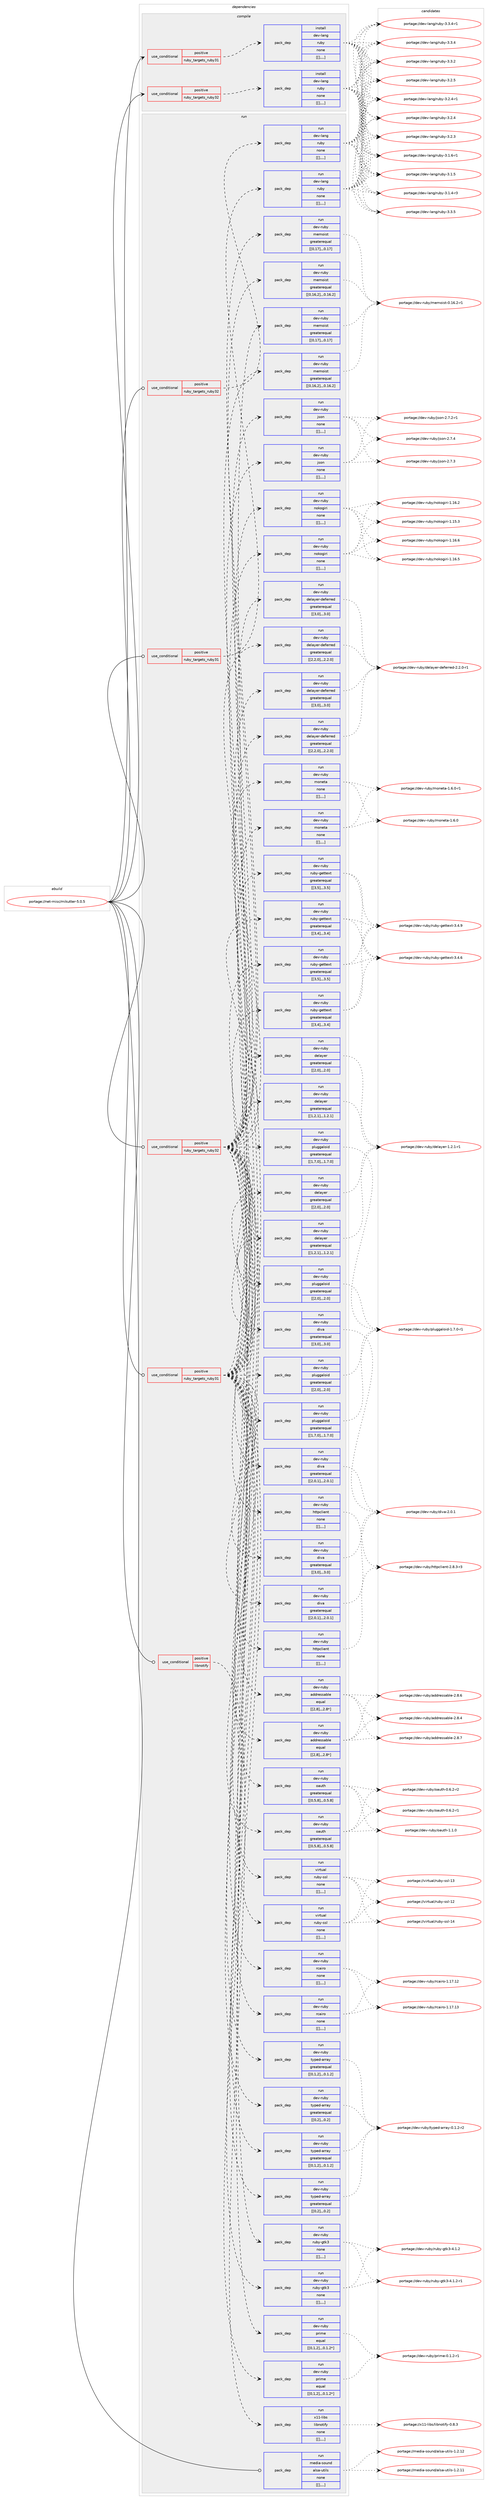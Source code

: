 digraph prolog {

# *************
# Graph options
# *************

newrank=true;
concentrate=true;
compound=true;
graph [rankdir=LR,fontname=Helvetica,fontsize=10,ranksep=1.5];#, ranksep=2.5, nodesep=0.2];
edge  [arrowhead=vee];
node  [fontname=Helvetica,fontsize=10];

# **********
# The ebuild
# **********

subgraph cluster_leftcol {
color=gray;
label=<<i>ebuild</i>>;
id [label="portage://net-misc/mikutter-5.0.5", color=red, width=4, href="../net-misc/mikutter-5.0.5.svg"];
}

# ****************
# The dependencies
# ****************

subgraph cluster_midcol {
color=gray;
label=<<i>dependencies</i>>;
subgraph cluster_compile {
fillcolor="#eeeeee";
style=filled;
label=<<i>compile</i>>;
subgraph cond103861 {
dependency393907 [label=<<TABLE BORDER="0" CELLBORDER="1" CELLSPACING="0" CELLPADDING="4"><TR><TD ROWSPAN="3" CELLPADDING="10">use_conditional</TD></TR><TR><TD>positive</TD></TR><TR><TD>ruby_targets_ruby31</TD></TR></TABLE>>, shape=none, color=red];
subgraph pack287074 {
dependency393910 [label=<<TABLE BORDER="0" CELLBORDER="1" CELLSPACING="0" CELLPADDING="4" WIDTH="220"><TR><TD ROWSPAN="6" CELLPADDING="30">pack_dep</TD></TR><TR><TD WIDTH="110">install</TD></TR><TR><TD>dev-lang</TD></TR><TR><TD>ruby</TD></TR><TR><TD>none</TD></TR><TR><TD>[[],,,,]</TD></TR></TABLE>>, shape=none, color=blue];
}
dependency393907:e -> dependency393910:w [weight=20,style="dashed",arrowhead="vee"];
}
id:e -> dependency393907:w [weight=20,style="solid",arrowhead="vee"];
subgraph cond103897 {
dependency393979 [label=<<TABLE BORDER="0" CELLBORDER="1" CELLSPACING="0" CELLPADDING="4"><TR><TD ROWSPAN="3" CELLPADDING="10">use_conditional</TD></TR><TR><TD>positive</TD></TR><TR><TD>ruby_targets_ruby32</TD></TR></TABLE>>, shape=none, color=red];
subgraph pack287121 {
dependency393983 [label=<<TABLE BORDER="0" CELLBORDER="1" CELLSPACING="0" CELLPADDING="4" WIDTH="220"><TR><TD ROWSPAN="6" CELLPADDING="30">pack_dep</TD></TR><TR><TD WIDTH="110">install</TD></TR><TR><TD>dev-lang</TD></TR><TR><TD>ruby</TD></TR><TR><TD>none</TD></TR><TR><TD>[[],,,,]</TD></TR></TABLE>>, shape=none, color=blue];
}
dependency393979:e -> dependency393983:w [weight=20,style="dashed",arrowhead="vee"];
}
id:e -> dependency393979:w [weight=20,style="solid",arrowhead="vee"];
}
subgraph cluster_compileandrun {
fillcolor="#eeeeee";
style=filled;
label=<<i>compile and run</i>>;
}
subgraph cluster_run {
fillcolor="#eeeeee";
style=filled;
label=<<i>run</i>>;
subgraph cond103908 {
dependency393991 [label=<<TABLE BORDER="0" CELLBORDER="1" CELLSPACING="0" CELLPADDING="4"><TR><TD ROWSPAN="3" CELLPADDING="10">use_conditional</TD></TR><TR><TD>positive</TD></TR><TR><TD>libnotify</TD></TR></TABLE>>, shape=none, color=red];
subgraph pack287128 {
dependency394009 [label=<<TABLE BORDER="0" CELLBORDER="1" CELLSPACING="0" CELLPADDING="4" WIDTH="220"><TR><TD ROWSPAN="6" CELLPADDING="30">pack_dep</TD></TR><TR><TD WIDTH="110">run</TD></TR><TR><TD>x11-libs</TD></TR><TR><TD>libnotify</TD></TR><TR><TD>none</TD></TR><TR><TD>[[],,,,]</TD></TR></TABLE>>, shape=none, color=blue];
}
dependency393991:e -> dependency394009:w [weight=20,style="dashed",arrowhead="vee"];
}
id:e -> dependency393991:w [weight=20,style="solid",arrowhead="odot"];
subgraph cond103918 {
dependency394015 [label=<<TABLE BORDER="0" CELLBORDER="1" CELLSPACING="0" CELLPADDING="4"><TR><TD ROWSPAN="3" CELLPADDING="10">use_conditional</TD></TR><TR><TD>positive</TD></TR><TR><TD>ruby_targets_ruby31</TD></TR></TABLE>>, shape=none, color=red];
subgraph pack287164 {
dependency394041 [label=<<TABLE BORDER="0" CELLBORDER="1" CELLSPACING="0" CELLPADDING="4" WIDTH="220"><TR><TD ROWSPAN="6" CELLPADDING="30">pack_dep</TD></TR><TR><TD WIDTH="110">run</TD></TR><TR><TD>dev-lang</TD></TR><TR><TD>ruby</TD></TR><TR><TD>none</TD></TR><TR><TD>[[],,,,]</TD></TR></TABLE>>, shape=none, color=blue];
}
dependency394015:e -> dependency394041:w [weight=20,style="dashed",arrowhead="vee"];
}
id:e -> dependency394015:w [weight=20,style="solid",arrowhead="odot"];
subgraph cond103924 {
dependency394086 [label=<<TABLE BORDER="0" CELLBORDER="1" CELLSPACING="0" CELLPADDING="4"><TR><TD ROWSPAN="3" CELLPADDING="10">use_conditional</TD></TR><TR><TD>positive</TD></TR><TR><TD>ruby_targets_ruby31</TD></TR></TABLE>>, shape=none, color=red];
subgraph pack287211 {
dependency394142 [label=<<TABLE BORDER="0" CELLBORDER="1" CELLSPACING="0" CELLPADDING="4" WIDTH="220"><TR><TD ROWSPAN="6" CELLPADDING="30">pack_dep</TD></TR><TR><TD WIDTH="110">run</TD></TR><TR><TD>dev-ruby</TD></TR><TR><TD>addressable</TD></TR><TR><TD>equal</TD></TR><TR><TD>[[2,8],,,2.8*]</TD></TR></TABLE>>, shape=none, color=blue];
}
dependency394086:e -> dependency394142:w [weight=20,style="dashed",arrowhead="vee"];
subgraph pack287238 {
dependency394144 [label=<<TABLE BORDER="0" CELLBORDER="1" CELLSPACING="0" CELLPADDING="4" WIDTH="220"><TR><TD ROWSPAN="6" CELLPADDING="30">pack_dep</TD></TR><TR><TD WIDTH="110">run</TD></TR><TR><TD>dev-ruby</TD></TR><TR><TD>delayer</TD></TR><TR><TD>greaterequal</TD></TR><TR><TD>[[1,2,1],,,1.2.1]</TD></TR></TABLE>>, shape=none, color=blue];
}
dependency394086:e -> dependency394144:w [weight=20,style="dashed",arrowhead="vee"];
subgraph pack287251 {
dependency394180 [label=<<TABLE BORDER="0" CELLBORDER="1" CELLSPACING="0" CELLPADDING="4" WIDTH="220"><TR><TD ROWSPAN="6" CELLPADDING="30">pack_dep</TD></TR><TR><TD WIDTH="110">run</TD></TR><TR><TD>dev-ruby</TD></TR><TR><TD>delayer</TD></TR><TR><TD>greaterequal</TD></TR><TR><TD>[[2,0],,,2.0]</TD></TR></TABLE>>, shape=none, color=blue];
}
dependency394086:e -> dependency394180:w [weight=20,style="dashed",arrowhead="vee"];
subgraph pack287286 {
dependency394233 [label=<<TABLE BORDER="0" CELLBORDER="1" CELLSPACING="0" CELLPADDING="4" WIDTH="220"><TR><TD ROWSPAN="6" CELLPADDING="30">pack_dep</TD></TR><TR><TD WIDTH="110">run</TD></TR><TR><TD>dev-ruby</TD></TR><TR><TD>delayer-deferred</TD></TR><TR><TD>greaterequal</TD></TR><TR><TD>[[2,2,0],,,2.2.0]</TD></TR></TABLE>>, shape=none, color=blue];
}
dependency394086:e -> dependency394233:w [weight=20,style="dashed",arrowhead="vee"];
subgraph pack287316 {
dependency394274 [label=<<TABLE BORDER="0" CELLBORDER="1" CELLSPACING="0" CELLPADDING="4" WIDTH="220"><TR><TD ROWSPAN="6" CELLPADDING="30">pack_dep</TD></TR><TR><TD WIDTH="110">run</TD></TR><TR><TD>dev-ruby</TD></TR><TR><TD>delayer-deferred</TD></TR><TR><TD>greaterequal</TD></TR><TR><TD>[[3,0],,,3.0]</TD></TR></TABLE>>, shape=none, color=blue];
}
dependency394086:e -> dependency394274:w [weight=20,style="dashed",arrowhead="vee"];
subgraph pack287326 {
dependency394352 [label=<<TABLE BORDER="0" CELLBORDER="1" CELLSPACING="0" CELLPADDING="4" WIDTH="220"><TR><TD ROWSPAN="6" CELLPADDING="30">pack_dep</TD></TR><TR><TD WIDTH="110">run</TD></TR><TR><TD>dev-ruby</TD></TR><TR><TD>diva</TD></TR><TR><TD>greaterequal</TD></TR><TR><TD>[[2,0,1],,,2.0.1]</TD></TR></TABLE>>, shape=none, color=blue];
}
dependency394086:e -> dependency394352:w [weight=20,style="dashed",arrowhead="vee"];
subgraph pack287405 {
dependency394394 [label=<<TABLE BORDER="0" CELLBORDER="1" CELLSPACING="0" CELLPADDING="4" WIDTH="220"><TR><TD ROWSPAN="6" CELLPADDING="30">pack_dep</TD></TR><TR><TD WIDTH="110">run</TD></TR><TR><TD>dev-ruby</TD></TR><TR><TD>diva</TD></TR><TR><TD>greaterequal</TD></TR><TR><TD>[[3,0],,,3.0]</TD></TR></TABLE>>, shape=none, color=blue];
}
dependency394086:e -> dependency394394:w [weight=20,style="dashed",arrowhead="vee"];
subgraph pack287418 {
dependency394431 [label=<<TABLE BORDER="0" CELLBORDER="1" CELLSPACING="0" CELLPADDING="4" WIDTH="220"><TR><TD ROWSPAN="6" CELLPADDING="30">pack_dep</TD></TR><TR><TD WIDTH="110">run</TD></TR><TR><TD>dev-ruby</TD></TR><TR><TD>httpclient</TD></TR><TR><TD>none</TD></TR><TR><TD>[[],,,,]</TD></TR></TABLE>>, shape=none, color=blue];
}
dependency394086:e -> dependency394431:w [weight=20,style="dashed",arrowhead="vee"];
subgraph pack287447 {
dependency394451 [label=<<TABLE BORDER="0" CELLBORDER="1" CELLSPACING="0" CELLPADDING="4" WIDTH="220"><TR><TD ROWSPAN="6" CELLPADDING="30">pack_dep</TD></TR><TR><TD WIDTH="110">run</TD></TR><TR><TD>dev-ruby</TD></TR><TR><TD>json</TD></TR><TR><TD>none</TD></TR><TR><TD>[[],,,,]</TD></TR></TABLE>>, shape=none, color=blue];
}
dependency394086:e -> dependency394451:w [weight=20,style="dashed",arrowhead="vee"];
subgraph pack287473 {
dependency394497 [label=<<TABLE BORDER="0" CELLBORDER="1" CELLSPACING="0" CELLPADDING="4" WIDTH="220"><TR><TD ROWSPAN="6" CELLPADDING="30">pack_dep</TD></TR><TR><TD WIDTH="110">run</TD></TR><TR><TD>dev-ruby</TD></TR><TR><TD>memoist</TD></TR><TR><TD>greaterequal</TD></TR><TR><TD>[[0,16,2],,,0.16.2]</TD></TR></TABLE>>, shape=none, color=blue];
}
dependency394086:e -> dependency394497:w [weight=20,style="dashed",arrowhead="vee"];
subgraph pack287513 {
dependency394613 [label=<<TABLE BORDER="0" CELLBORDER="1" CELLSPACING="0" CELLPADDING="4" WIDTH="220"><TR><TD ROWSPAN="6" CELLPADDING="30">pack_dep</TD></TR><TR><TD WIDTH="110">run</TD></TR><TR><TD>dev-ruby</TD></TR><TR><TD>memoist</TD></TR><TR><TD>greaterequal</TD></TR><TR><TD>[[0,17],,,0.17]</TD></TR></TABLE>>, shape=none, color=blue];
}
dependency394086:e -> dependency394613:w [weight=20,style="dashed",arrowhead="vee"];
subgraph pack287584 {
dependency394663 [label=<<TABLE BORDER="0" CELLBORDER="1" CELLSPACING="0" CELLPADDING="4" WIDTH="220"><TR><TD ROWSPAN="6" CELLPADDING="30">pack_dep</TD></TR><TR><TD WIDTH="110">run</TD></TR><TR><TD>dev-ruby</TD></TR><TR><TD>moneta</TD></TR><TR><TD>none</TD></TR><TR><TD>[[],,,,]</TD></TR></TABLE>>, shape=none, color=blue];
}
dependency394086:e -> dependency394663:w [weight=20,style="dashed",arrowhead="vee"];
subgraph pack287621 {
dependency394748 [label=<<TABLE BORDER="0" CELLBORDER="1" CELLSPACING="0" CELLPADDING="4" WIDTH="220"><TR><TD ROWSPAN="6" CELLPADDING="30">pack_dep</TD></TR><TR><TD WIDTH="110">run</TD></TR><TR><TD>dev-ruby</TD></TR><TR><TD>nokogiri</TD></TR><TR><TD>none</TD></TR><TR><TD>[[],,,,]</TD></TR></TABLE>>, shape=none, color=blue];
}
dependency394086:e -> dependency394748:w [weight=20,style="dashed",arrowhead="vee"];
subgraph pack287688 {
dependency394855 [label=<<TABLE BORDER="0" CELLBORDER="1" CELLSPACING="0" CELLPADDING="4" WIDTH="220"><TR><TD ROWSPAN="6" CELLPADDING="30">pack_dep</TD></TR><TR><TD WIDTH="110">run</TD></TR><TR><TD>dev-ruby</TD></TR><TR><TD>oauth</TD></TR><TR><TD>greaterequal</TD></TR><TR><TD>[[0,5,8],,,0.5.8]</TD></TR></TABLE>>, shape=none, color=blue];
}
dependency394086:e -> dependency394855:w [weight=20,style="dashed",arrowhead="vee"];
subgraph pack287719 {
dependency394858 [label=<<TABLE BORDER="0" CELLBORDER="1" CELLSPACING="0" CELLPADDING="4" WIDTH="220"><TR><TD ROWSPAN="6" CELLPADDING="30">pack_dep</TD></TR><TR><TD WIDTH="110">run</TD></TR><TR><TD>dev-ruby</TD></TR><TR><TD>pluggaloid</TD></TR><TR><TD>greaterequal</TD></TR><TR><TD>[[1,7,0],,,1.7.0]</TD></TR></TABLE>>, shape=none, color=blue];
}
dependency394086:e -> dependency394858:w [weight=20,style="dashed",arrowhead="vee"];
subgraph pack287735 {
dependency394902 [label=<<TABLE BORDER="0" CELLBORDER="1" CELLSPACING="0" CELLPADDING="4" WIDTH="220"><TR><TD ROWSPAN="6" CELLPADDING="30">pack_dep</TD></TR><TR><TD WIDTH="110">run</TD></TR><TR><TD>dev-ruby</TD></TR><TR><TD>pluggaloid</TD></TR><TR><TD>greaterequal</TD></TR><TR><TD>[[2,0],,,2.0]</TD></TR></TABLE>>, shape=none, color=blue];
}
dependency394086:e -> dependency394902:w [weight=20,style="dashed",arrowhead="vee"];
subgraph pack287789 {
dependency394948 [label=<<TABLE BORDER="0" CELLBORDER="1" CELLSPACING="0" CELLPADDING="4" WIDTH="220"><TR><TD ROWSPAN="6" CELLPADDING="30">pack_dep</TD></TR><TR><TD WIDTH="110">run</TD></TR><TR><TD>dev-ruby</TD></TR><TR><TD>prime</TD></TR><TR><TD>equal</TD></TR><TR><TD>[[0,1,2],,,0.1.2*]</TD></TR></TABLE>>, shape=none, color=blue];
}
dependency394086:e -> dependency394948:w [weight=20,style="dashed",arrowhead="vee"];
subgraph pack287809 {
dependency394976 [label=<<TABLE BORDER="0" CELLBORDER="1" CELLSPACING="0" CELLPADDING="4" WIDTH="220"><TR><TD ROWSPAN="6" CELLPADDING="30">pack_dep</TD></TR><TR><TD WIDTH="110">run</TD></TR><TR><TD>dev-ruby</TD></TR><TR><TD>rcairo</TD></TR><TR><TD>none</TD></TR><TR><TD>[[],,,,]</TD></TR></TABLE>>, shape=none, color=blue];
}
dependency394086:e -> dependency394976:w [weight=20,style="dashed",arrowhead="vee"];
subgraph pack287811 {
dependency395018 [label=<<TABLE BORDER="0" CELLBORDER="1" CELLSPACING="0" CELLPADDING="4" WIDTH="220"><TR><TD ROWSPAN="6" CELLPADDING="30">pack_dep</TD></TR><TR><TD WIDTH="110">run</TD></TR><TR><TD>dev-ruby</TD></TR><TR><TD>ruby-gettext</TD></TR><TR><TD>greaterequal</TD></TR><TR><TD>[[3,4],,,3.4]</TD></TR></TABLE>>, shape=none, color=blue];
}
dependency394086:e -> dependency395018:w [weight=20,style="dashed",arrowhead="vee"];
subgraph pack287882 {
dependency395097 [label=<<TABLE BORDER="0" CELLBORDER="1" CELLSPACING="0" CELLPADDING="4" WIDTH="220"><TR><TD ROWSPAN="6" CELLPADDING="30">pack_dep</TD></TR><TR><TD WIDTH="110">run</TD></TR><TR><TD>dev-ruby</TD></TR><TR><TD>ruby-gettext</TD></TR><TR><TD>greaterequal</TD></TR><TR><TD>[[3,5],,,3.5]</TD></TR></TABLE>>, shape=none, color=blue];
}
dependency394086:e -> dependency395097:w [weight=20,style="dashed",arrowhead="vee"];
subgraph pack287929 {
dependency395146 [label=<<TABLE BORDER="0" CELLBORDER="1" CELLSPACING="0" CELLPADDING="4" WIDTH="220"><TR><TD ROWSPAN="6" CELLPADDING="30">pack_dep</TD></TR><TR><TD WIDTH="110">run</TD></TR><TR><TD>dev-ruby</TD></TR><TR><TD>ruby-gtk3</TD></TR><TR><TD>none</TD></TR><TR><TD>[[],,,,]</TD></TR></TABLE>>, shape=none, color=blue];
}
dependency394086:e -> dependency395146:w [weight=20,style="dashed",arrowhead="vee"];
subgraph pack287953 {
dependency395181 [label=<<TABLE BORDER="0" CELLBORDER="1" CELLSPACING="0" CELLPADDING="4" WIDTH="220"><TR><TD ROWSPAN="6" CELLPADDING="30">pack_dep</TD></TR><TR><TD WIDTH="110">run</TD></TR><TR><TD>dev-ruby</TD></TR><TR><TD>typed-array</TD></TR><TR><TD>greaterequal</TD></TR><TR><TD>[[0,1,2],,,0.1.2]</TD></TR></TABLE>>, shape=none, color=blue];
}
dependency394086:e -> dependency395181:w [weight=20,style="dashed",arrowhead="vee"];
subgraph pack288038 {
dependency395317 [label=<<TABLE BORDER="0" CELLBORDER="1" CELLSPACING="0" CELLPADDING="4" WIDTH="220"><TR><TD ROWSPAN="6" CELLPADDING="30">pack_dep</TD></TR><TR><TD WIDTH="110">run</TD></TR><TR><TD>dev-ruby</TD></TR><TR><TD>typed-array</TD></TR><TR><TD>greaterequal</TD></TR><TR><TD>[[0,2],,,0.2]</TD></TR></TABLE>>, shape=none, color=blue];
}
dependency394086:e -> dependency395317:w [weight=20,style="dashed",arrowhead="vee"];
subgraph pack288061 {
dependency395354 [label=<<TABLE BORDER="0" CELLBORDER="1" CELLSPACING="0" CELLPADDING="4" WIDTH="220"><TR><TD ROWSPAN="6" CELLPADDING="30">pack_dep</TD></TR><TR><TD WIDTH="110">run</TD></TR><TR><TD>virtual</TD></TR><TR><TD>ruby-ssl</TD></TR><TR><TD>none</TD></TR><TR><TD>[[],,,,]</TD></TR></TABLE>>, shape=none, color=blue];
}
dependency394086:e -> dependency395354:w [weight=20,style="dashed",arrowhead="vee"];
}
id:e -> dependency394086:w [weight=20,style="solid",arrowhead="odot"];
subgraph cond104310 {
dependency395360 [label=<<TABLE BORDER="0" CELLBORDER="1" CELLSPACING="0" CELLPADDING="4"><TR><TD ROWSPAN="3" CELLPADDING="10">use_conditional</TD></TR><TR><TD>positive</TD></TR><TR><TD>ruby_targets_ruby32</TD></TR></TABLE>>, shape=none, color=red];
subgraph pack288092 {
dependency395378 [label=<<TABLE BORDER="0" CELLBORDER="1" CELLSPACING="0" CELLPADDING="4" WIDTH="220"><TR><TD ROWSPAN="6" CELLPADDING="30">pack_dep</TD></TR><TR><TD WIDTH="110">run</TD></TR><TR><TD>dev-lang</TD></TR><TR><TD>ruby</TD></TR><TR><TD>none</TD></TR><TR><TD>[[],,,,]</TD></TR></TABLE>>, shape=none, color=blue];
}
dependency395360:e -> dependency395378:w [weight=20,style="dashed",arrowhead="vee"];
}
id:e -> dependency395360:w [weight=20,style="solid",arrowhead="odot"];
subgraph cond104316 {
dependency395505 [label=<<TABLE BORDER="0" CELLBORDER="1" CELLSPACING="0" CELLPADDING="4"><TR><TD ROWSPAN="3" CELLPADDING="10">use_conditional</TD></TR><TR><TD>positive</TD></TR><TR><TD>ruby_targets_ruby32</TD></TR></TABLE>>, shape=none, color=red];
subgraph pack288195 {
dependency395547 [label=<<TABLE BORDER="0" CELLBORDER="1" CELLSPACING="0" CELLPADDING="4" WIDTH="220"><TR><TD ROWSPAN="6" CELLPADDING="30">pack_dep</TD></TR><TR><TD WIDTH="110">run</TD></TR><TR><TD>dev-ruby</TD></TR><TR><TD>addressable</TD></TR><TR><TD>equal</TD></TR><TR><TD>[[2,8],,,2.8*]</TD></TR></TABLE>>, shape=none, color=blue];
}
dependency395505:e -> dependency395547:w [weight=20,style="dashed",arrowhead="vee"];
subgraph pack288198 {
dependency395552 [label=<<TABLE BORDER="0" CELLBORDER="1" CELLSPACING="0" CELLPADDING="4" WIDTH="220"><TR><TD ROWSPAN="6" CELLPADDING="30">pack_dep</TD></TR><TR><TD WIDTH="110">run</TD></TR><TR><TD>dev-ruby</TD></TR><TR><TD>delayer</TD></TR><TR><TD>greaterequal</TD></TR><TR><TD>[[1,2,1],,,1.2.1]</TD></TR></TABLE>>, shape=none, color=blue];
}
dependency395505:e -> dependency395552:w [weight=20,style="dashed",arrowhead="vee"];
subgraph pack288265 {
dependency395645 [label=<<TABLE BORDER="0" CELLBORDER="1" CELLSPACING="0" CELLPADDING="4" WIDTH="220"><TR><TD ROWSPAN="6" CELLPADDING="30">pack_dep</TD></TR><TR><TD WIDTH="110">run</TD></TR><TR><TD>dev-ruby</TD></TR><TR><TD>delayer</TD></TR><TR><TD>greaterequal</TD></TR><TR><TD>[[2,0],,,2.0]</TD></TR></TABLE>>, shape=none, color=blue];
}
dependency395505:e -> dependency395645:w [weight=20,style="dashed",arrowhead="vee"];
subgraph pack288298 {
dependency395689 [label=<<TABLE BORDER="0" CELLBORDER="1" CELLSPACING="0" CELLPADDING="4" WIDTH="220"><TR><TD ROWSPAN="6" CELLPADDING="30">pack_dep</TD></TR><TR><TD WIDTH="110">run</TD></TR><TR><TD>dev-ruby</TD></TR><TR><TD>delayer-deferred</TD></TR><TR><TD>greaterequal</TD></TR><TR><TD>[[2,2,0],,,2.2.0]</TD></TR></TABLE>>, shape=none, color=blue];
}
dependency395505:e -> dependency395689:w [weight=20,style="dashed",arrowhead="vee"];
subgraph pack288303 {
dependency395697 [label=<<TABLE BORDER="0" CELLBORDER="1" CELLSPACING="0" CELLPADDING="4" WIDTH="220"><TR><TD ROWSPAN="6" CELLPADDING="30">pack_dep</TD></TR><TR><TD WIDTH="110">run</TD></TR><TR><TD>dev-ruby</TD></TR><TR><TD>delayer-deferred</TD></TR><TR><TD>greaterequal</TD></TR><TR><TD>[[3,0],,,3.0]</TD></TR></TABLE>>, shape=none, color=blue];
}
dependency395505:e -> dependency395697:w [weight=20,style="dashed",arrowhead="vee"];
subgraph pack288308 {
dependency395701 [label=<<TABLE BORDER="0" CELLBORDER="1" CELLSPACING="0" CELLPADDING="4" WIDTH="220"><TR><TD ROWSPAN="6" CELLPADDING="30">pack_dep</TD></TR><TR><TD WIDTH="110">run</TD></TR><TR><TD>dev-ruby</TD></TR><TR><TD>diva</TD></TR><TR><TD>greaterequal</TD></TR><TR><TD>[[2,0,1],,,2.0.1]</TD></TR></TABLE>>, shape=none, color=blue];
}
dependency395505:e -> dependency395701:w [weight=20,style="dashed",arrowhead="vee"];
subgraph pack288311 {
dependency395724 [label=<<TABLE BORDER="0" CELLBORDER="1" CELLSPACING="0" CELLPADDING="4" WIDTH="220"><TR><TD ROWSPAN="6" CELLPADDING="30">pack_dep</TD></TR><TR><TD WIDTH="110">run</TD></TR><TR><TD>dev-ruby</TD></TR><TR><TD>diva</TD></TR><TR><TD>greaterequal</TD></TR><TR><TD>[[3,0],,,3.0]</TD></TR></TABLE>>, shape=none, color=blue];
}
dependency395505:e -> dependency395724:w [weight=20,style="dashed",arrowhead="vee"];
subgraph pack288340 {
dependency395782 [label=<<TABLE BORDER="0" CELLBORDER="1" CELLSPACING="0" CELLPADDING="4" WIDTH="220"><TR><TD ROWSPAN="6" CELLPADDING="30">pack_dep</TD></TR><TR><TD WIDTH="110">run</TD></TR><TR><TD>dev-ruby</TD></TR><TR><TD>httpclient</TD></TR><TR><TD>none</TD></TR><TR><TD>[[],,,,]</TD></TR></TABLE>>, shape=none, color=blue];
}
dependency395505:e -> dependency395782:w [weight=20,style="dashed",arrowhead="vee"];
subgraph pack288385 {
dependency395830 [label=<<TABLE BORDER="0" CELLBORDER="1" CELLSPACING="0" CELLPADDING="4" WIDTH="220"><TR><TD ROWSPAN="6" CELLPADDING="30">pack_dep</TD></TR><TR><TD WIDTH="110">run</TD></TR><TR><TD>dev-ruby</TD></TR><TR><TD>json</TD></TR><TR><TD>none</TD></TR><TR><TD>[[],,,,]</TD></TR></TABLE>>, shape=none, color=blue];
}
dependency395505:e -> dependency395830:w [weight=20,style="dashed",arrowhead="vee"];
subgraph pack288429 {
dependency395890 [label=<<TABLE BORDER="0" CELLBORDER="1" CELLSPACING="0" CELLPADDING="4" WIDTH="220"><TR><TD ROWSPAN="6" CELLPADDING="30">pack_dep</TD></TR><TR><TD WIDTH="110">run</TD></TR><TR><TD>dev-ruby</TD></TR><TR><TD>memoist</TD></TR><TR><TD>greaterequal</TD></TR><TR><TD>[[0,16,2],,,0.16.2]</TD></TR></TABLE>>, shape=none, color=blue];
}
dependency395505:e -> dependency395890:w [weight=20,style="dashed",arrowhead="vee"];
subgraph pack288473 {
dependency395958 [label=<<TABLE BORDER="0" CELLBORDER="1" CELLSPACING="0" CELLPADDING="4" WIDTH="220"><TR><TD ROWSPAN="6" CELLPADDING="30">pack_dep</TD></TR><TR><TD WIDTH="110">run</TD></TR><TR><TD>dev-ruby</TD></TR><TR><TD>memoist</TD></TR><TR><TD>greaterequal</TD></TR><TR><TD>[[0,17],,,0.17]</TD></TR></TABLE>>, shape=none, color=blue];
}
dependency395505:e -> dependency395958:w [weight=20,style="dashed",arrowhead="vee"];
subgraph pack288488 {
dependency395978 [label=<<TABLE BORDER="0" CELLBORDER="1" CELLSPACING="0" CELLPADDING="4" WIDTH="220"><TR><TD ROWSPAN="6" CELLPADDING="30">pack_dep</TD></TR><TR><TD WIDTH="110">run</TD></TR><TR><TD>dev-ruby</TD></TR><TR><TD>moneta</TD></TR><TR><TD>none</TD></TR><TR><TD>[[],,,,]</TD></TR></TABLE>>, shape=none, color=blue];
}
dependency395505:e -> dependency395978:w [weight=20,style="dashed",arrowhead="vee"];
subgraph pack288514 {
dependency396017 [label=<<TABLE BORDER="0" CELLBORDER="1" CELLSPACING="0" CELLPADDING="4" WIDTH="220"><TR><TD ROWSPAN="6" CELLPADDING="30">pack_dep</TD></TR><TR><TD WIDTH="110">run</TD></TR><TR><TD>dev-ruby</TD></TR><TR><TD>nokogiri</TD></TR><TR><TD>none</TD></TR><TR><TD>[[],,,,]</TD></TR></TABLE>>, shape=none, color=blue];
}
dependency395505:e -> dependency396017:w [weight=20,style="dashed",arrowhead="vee"];
subgraph pack288531 {
dependency396045 [label=<<TABLE BORDER="0" CELLBORDER="1" CELLSPACING="0" CELLPADDING="4" WIDTH="220"><TR><TD ROWSPAN="6" CELLPADDING="30">pack_dep</TD></TR><TR><TD WIDTH="110">run</TD></TR><TR><TD>dev-ruby</TD></TR><TR><TD>oauth</TD></TR><TR><TD>greaterequal</TD></TR><TR><TD>[[0,5,8],,,0.5.8]</TD></TR></TABLE>>, shape=none, color=blue];
}
dependency395505:e -> dependency396045:w [weight=20,style="dashed",arrowhead="vee"];
subgraph pack288546 {
dependency396052 [label=<<TABLE BORDER="0" CELLBORDER="1" CELLSPACING="0" CELLPADDING="4" WIDTH="220"><TR><TD ROWSPAN="6" CELLPADDING="30">pack_dep</TD></TR><TR><TD WIDTH="110">run</TD></TR><TR><TD>dev-ruby</TD></TR><TR><TD>pluggaloid</TD></TR><TR><TD>greaterequal</TD></TR><TR><TD>[[1,7,0],,,1.7.0]</TD></TR></TABLE>>, shape=none, color=blue];
}
dependency395505:e -> dependency396052:w [weight=20,style="dashed",arrowhead="vee"];
subgraph pack288551 {
dependency396078 [label=<<TABLE BORDER="0" CELLBORDER="1" CELLSPACING="0" CELLPADDING="4" WIDTH="220"><TR><TD ROWSPAN="6" CELLPADDING="30">pack_dep</TD></TR><TR><TD WIDTH="110">run</TD></TR><TR><TD>dev-ruby</TD></TR><TR><TD>pluggaloid</TD></TR><TR><TD>greaterequal</TD></TR><TR><TD>[[2,0],,,2.0]</TD></TR></TABLE>>, shape=none, color=blue];
}
dependency395505:e -> dependency396078:w [weight=20,style="dashed",arrowhead="vee"];
subgraph pack288601 {
dependency396145 [label=<<TABLE BORDER="0" CELLBORDER="1" CELLSPACING="0" CELLPADDING="4" WIDTH="220"><TR><TD ROWSPAN="6" CELLPADDING="30">pack_dep</TD></TR><TR><TD WIDTH="110">run</TD></TR><TR><TD>dev-ruby</TD></TR><TR><TD>prime</TD></TR><TR><TD>equal</TD></TR><TR><TD>[[0,1,2],,,0.1.2*]</TD></TR></TABLE>>, shape=none, color=blue];
}
dependency395505:e -> dependency396145:w [weight=20,style="dashed",arrowhead="vee"];
subgraph pack288650 {
dependency396216 [label=<<TABLE BORDER="0" CELLBORDER="1" CELLSPACING="0" CELLPADDING="4" WIDTH="220"><TR><TD ROWSPAN="6" CELLPADDING="30">pack_dep</TD></TR><TR><TD WIDTH="110">run</TD></TR><TR><TD>dev-ruby</TD></TR><TR><TD>rcairo</TD></TR><TR><TD>none</TD></TR><TR><TD>[[],,,,]</TD></TR></TABLE>>, shape=none, color=blue];
}
dependency395505:e -> dependency396216:w [weight=20,style="dashed",arrowhead="vee"];
subgraph pack288671 {
dependency396280 [label=<<TABLE BORDER="0" CELLBORDER="1" CELLSPACING="0" CELLPADDING="4" WIDTH="220"><TR><TD ROWSPAN="6" CELLPADDING="30">pack_dep</TD></TR><TR><TD WIDTH="110">run</TD></TR><TR><TD>dev-ruby</TD></TR><TR><TD>ruby-gettext</TD></TR><TR><TD>greaterequal</TD></TR><TR><TD>[[3,4],,,3.4]</TD></TR></TABLE>>, shape=none, color=blue];
}
dependency395505:e -> dependency396280:w [weight=20,style="dashed",arrowhead="vee"];
subgraph pack288715 {
dependency396294 [label=<<TABLE BORDER="0" CELLBORDER="1" CELLSPACING="0" CELLPADDING="4" WIDTH="220"><TR><TD ROWSPAN="6" CELLPADDING="30">pack_dep</TD></TR><TR><TD WIDTH="110">run</TD></TR><TR><TD>dev-ruby</TD></TR><TR><TD>ruby-gettext</TD></TR><TR><TD>greaterequal</TD></TR><TR><TD>[[3,5],,,3.5]</TD></TR></TABLE>>, shape=none, color=blue];
}
dependency395505:e -> dependency396294:w [weight=20,style="dashed",arrowhead="vee"];
subgraph pack288769 {
dependency396383 [label=<<TABLE BORDER="0" CELLBORDER="1" CELLSPACING="0" CELLPADDING="4" WIDTH="220"><TR><TD ROWSPAN="6" CELLPADDING="30">pack_dep</TD></TR><TR><TD WIDTH="110">run</TD></TR><TR><TD>dev-ruby</TD></TR><TR><TD>ruby-gtk3</TD></TR><TR><TD>none</TD></TR><TR><TD>[[],,,,]</TD></TR></TABLE>>, shape=none, color=blue];
}
dependency395505:e -> dependency396383:w [weight=20,style="dashed",arrowhead="vee"];
subgraph pack288792 {
dependency396388 [label=<<TABLE BORDER="0" CELLBORDER="1" CELLSPACING="0" CELLPADDING="4" WIDTH="220"><TR><TD ROWSPAN="6" CELLPADDING="30">pack_dep</TD></TR><TR><TD WIDTH="110">run</TD></TR><TR><TD>dev-ruby</TD></TR><TR><TD>typed-array</TD></TR><TR><TD>greaterequal</TD></TR><TR><TD>[[0,1,2],,,0.1.2]</TD></TR></TABLE>>, shape=none, color=blue];
}
dependency395505:e -> dependency396388:w [weight=20,style="dashed",arrowhead="vee"];
subgraph pack288814 {
dependency396446 [label=<<TABLE BORDER="0" CELLBORDER="1" CELLSPACING="0" CELLPADDING="4" WIDTH="220"><TR><TD ROWSPAN="6" CELLPADDING="30">pack_dep</TD></TR><TR><TD WIDTH="110">run</TD></TR><TR><TD>dev-ruby</TD></TR><TR><TD>typed-array</TD></TR><TR><TD>greaterequal</TD></TR><TR><TD>[[0,2],,,0.2]</TD></TR></TABLE>>, shape=none, color=blue];
}
dependency395505:e -> dependency396446:w [weight=20,style="dashed",arrowhead="vee"];
subgraph pack288904 {
dependency396542 [label=<<TABLE BORDER="0" CELLBORDER="1" CELLSPACING="0" CELLPADDING="4" WIDTH="220"><TR><TD ROWSPAN="6" CELLPADDING="30">pack_dep</TD></TR><TR><TD WIDTH="110">run</TD></TR><TR><TD>virtual</TD></TR><TR><TD>ruby-ssl</TD></TR><TR><TD>none</TD></TR><TR><TD>[[],,,,]</TD></TR></TABLE>>, shape=none, color=blue];
}
dependency395505:e -> dependency396542:w [weight=20,style="dashed",arrowhead="vee"];
}
id:e -> dependency395505:w [weight=20,style="solid",arrowhead="odot"];
subgraph pack288907 {
dependency396583 [label=<<TABLE BORDER="0" CELLBORDER="1" CELLSPACING="0" CELLPADDING="4" WIDTH="220"><TR><TD ROWSPAN="6" CELLPADDING="30">pack_dep</TD></TR><TR><TD WIDTH="110">run</TD></TR><TR><TD>media-sound</TD></TR><TR><TD>alsa-utils</TD></TR><TR><TD>none</TD></TR><TR><TD>[[],,,,]</TD></TR></TABLE>>, shape=none, color=blue];
}
id:e -> dependency396583:w [weight=20,style="solid",arrowhead="odot"];
}
}

# **************
# The candidates
# **************

subgraph cluster_choices {
rank=same;
color=gray;
label=<<i>candidates</i>>;

subgraph choice287484 {
color=black;
nodesep=1;
choice10010111845108971101034711411798121455146514653 [label="portage://dev-lang/ruby-3.3.5", color=red, width=4,href="../dev-lang/ruby-3.3.5.svg"];
choice100101118451089711010347114117981214551465146524511449 [label="portage://dev-lang/ruby-3.3.4-r1", color=red, width=4,href="../dev-lang/ruby-3.3.4-r1.svg"];
choice10010111845108971101034711411798121455146514652 [label="portage://dev-lang/ruby-3.3.4", color=red, width=4,href="../dev-lang/ruby-3.3.4.svg"];
choice10010111845108971101034711411798121455146514650 [label="portage://dev-lang/ruby-3.3.2", color=red, width=4,href="../dev-lang/ruby-3.3.2.svg"];
choice10010111845108971101034711411798121455146504653 [label="portage://dev-lang/ruby-3.2.5", color=red, width=4,href="../dev-lang/ruby-3.2.5.svg"];
choice100101118451089711010347114117981214551465046524511449 [label="portage://dev-lang/ruby-3.2.4-r1", color=red, width=4,href="../dev-lang/ruby-3.2.4-r1.svg"];
choice10010111845108971101034711411798121455146504652 [label="portage://dev-lang/ruby-3.2.4", color=red, width=4,href="../dev-lang/ruby-3.2.4.svg"];
choice10010111845108971101034711411798121455146504651 [label="portage://dev-lang/ruby-3.2.3", color=red, width=4,href="../dev-lang/ruby-3.2.3.svg"];
choice100101118451089711010347114117981214551464946544511449 [label="portage://dev-lang/ruby-3.1.6-r1", color=red, width=4,href="../dev-lang/ruby-3.1.6-r1.svg"];
choice10010111845108971101034711411798121455146494653 [label="portage://dev-lang/ruby-3.1.5", color=red, width=4,href="../dev-lang/ruby-3.1.5.svg"];
choice100101118451089711010347114117981214551464946524511451 [label="portage://dev-lang/ruby-3.1.4-r3", color=red, width=4,href="../dev-lang/ruby-3.1.4-r3.svg"];
dependency393910:e -> choice10010111845108971101034711411798121455146514653:w [style=dotted,weight="100"];
dependency393910:e -> choice100101118451089711010347114117981214551465146524511449:w [style=dotted,weight="100"];
dependency393910:e -> choice10010111845108971101034711411798121455146514652:w [style=dotted,weight="100"];
dependency393910:e -> choice10010111845108971101034711411798121455146514650:w [style=dotted,weight="100"];
dependency393910:e -> choice10010111845108971101034711411798121455146504653:w [style=dotted,weight="100"];
dependency393910:e -> choice100101118451089711010347114117981214551465046524511449:w [style=dotted,weight="100"];
dependency393910:e -> choice10010111845108971101034711411798121455146504652:w [style=dotted,weight="100"];
dependency393910:e -> choice10010111845108971101034711411798121455146504651:w [style=dotted,weight="100"];
dependency393910:e -> choice100101118451089711010347114117981214551464946544511449:w [style=dotted,weight="100"];
dependency393910:e -> choice10010111845108971101034711411798121455146494653:w [style=dotted,weight="100"];
dependency393910:e -> choice100101118451089711010347114117981214551464946524511451:w [style=dotted,weight="100"];
}
subgraph choice287525 {
color=black;
nodesep=1;
choice10010111845108971101034711411798121455146514653 [label="portage://dev-lang/ruby-3.3.5", color=red, width=4,href="../dev-lang/ruby-3.3.5.svg"];
choice100101118451089711010347114117981214551465146524511449 [label="portage://dev-lang/ruby-3.3.4-r1", color=red, width=4,href="../dev-lang/ruby-3.3.4-r1.svg"];
choice10010111845108971101034711411798121455146514652 [label="portage://dev-lang/ruby-3.3.4", color=red, width=4,href="../dev-lang/ruby-3.3.4.svg"];
choice10010111845108971101034711411798121455146514650 [label="portage://dev-lang/ruby-3.3.2", color=red, width=4,href="../dev-lang/ruby-3.3.2.svg"];
choice10010111845108971101034711411798121455146504653 [label="portage://dev-lang/ruby-3.2.5", color=red, width=4,href="../dev-lang/ruby-3.2.5.svg"];
choice100101118451089711010347114117981214551465046524511449 [label="portage://dev-lang/ruby-3.2.4-r1", color=red, width=4,href="../dev-lang/ruby-3.2.4-r1.svg"];
choice10010111845108971101034711411798121455146504652 [label="portage://dev-lang/ruby-3.2.4", color=red, width=4,href="../dev-lang/ruby-3.2.4.svg"];
choice10010111845108971101034711411798121455146504651 [label="portage://dev-lang/ruby-3.2.3", color=red, width=4,href="../dev-lang/ruby-3.2.3.svg"];
choice100101118451089711010347114117981214551464946544511449 [label="portage://dev-lang/ruby-3.1.6-r1", color=red, width=4,href="../dev-lang/ruby-3.1.6-r1.svg"];
choice10010111845108971101034711411798121455146494653 [label="portage://dev-lang/ruby-3.1.5", color=red, width=4,href="../dev-lang/ruby-3.1.5.svg"];
choice100101118451089711010347114117981214551464946524511451 [label="portage://dev-lang/ruby-3.1.4-r3", color=red, width=4,href="../dev-lang/ruby-3.1.4-r3.svg"];
dependency393983:e -> choice10010111845108971101034711411798121455146514653:w [style=dotted,weight="100"];
dependency393983:e -> choice100101118451089711010347114117981214551465146524511449:w [style=dotted,weight="100"];
dependency393983:e -> choice10010111845108971101034711411798121455146514652:w [style=dotted,weight="100"];
dependency393983:e -> choice10010111845108971101034711411798121455146514650:w [style=dotted,weight="100"];
dependency393983:e -> choice10010111845108971101034711411798121455146504653:w [style=dotted,weight="100"];
dependency393983:e -> choice100101118451089711010347114117981214551465046524511449:w [style=dotted,weight="100"];
dependency393983:e -> choice10010111845108971101034711411798121455146504652:w [style=dotted,weight="100"];
dependency393983:e -> choice10010111845108971101034711411798121455146504651:w [style=dotted,weight="100"];
dependency393983:e -> choice100101118451089711010347114117981214551464946544511449:w [style=dotted,weight="100"];
dependency393983:e -> choice10010111845108971101034711411798121455146494653:w [style=dotted,weight="100"];
dependency393983:e -> choice100101118451089711010347114117981214551464946524511451:w [style=dotted,weight="100"];
}
subgraph choice287571 {
color=black;
nodesep=1;
choice120494945108105981154710810598110111116105102121454846564651 [label="portage://x11-libs/libnotify-0.8.3", color=red, width=4,href="../x11-libs/libnotify-0.8.3.svg"];
dependency394009:e -> choice120494945108105981154710810598110111116105102121454846564651:w [style=dotted,weight="100"];
}
subgraph choice287577 {
color=black;
nodesep=1;
choice10010111845108971101034711411798121455146514653 [label="portage://dev-lang/ruby-3.3.5", color=red, width=4,href="../dev-lang/ruby-3.3.5.svg"];
choice100101118451089711010347114117981214551465146524511449 [label="portage://dev-lang/ruby-3.3.4-r1", color=red, width=4,href="../dev-lang/ruby-3.3.4-r1.svg"];
choice10010111845108971101034711411798121455146514652 [label="portage://dev-lang/ruby-3.3.4", color=red, width=4,href="../dev-lang/ruby-3.3.4.svg"];
choice10010111845108971101034711411798121455146514650 [label="portage://dev-lang/ruby-3.3.2", color=red, width=4,href="../dev-lang/ruby-3.3.2.svg"];
choice10010111845108971101034711411798121455146504653 [label="portage://dev-lang/ruby-3.2.5", color=red, width=4,href="../dev-lang/ruby-3.2.5.svg"];
choice100101118451089711010347114117981214551465046524511449 [label="portage://dev-lang/ruby-3.2.4-r1", color=red, width=4,href="../dev-lang/ruby-3.2.4-r1.svg"];
choice10010111845108971101034711411798121455146504652 [label="portage://dev-lang/ruby-3.2.4", color=red, width=4,href="../dev-lang/ruby-3.2.4.svg"];
choice10010111845108971101034711411798121455146504651 [label="portage://dev-lang/ruby-3.2.3", color=red, width=4,href="../dev-lang/ruby-3.2.3.svg"];
choice100101118451089711010347114117981214551464946544511449 [label="portage://dev-lang/ruby-3.1.6-r1", color=red, width=4,href="../dev-lang/ruby-3.1.6-r1.svg"];
choice10010111845108971101034711411798121455146494653 [label="portage://dev-lang/ruby-3.1.5", color=red, width=4,href="../dev-lang/ruby-3.1.5.svg"];
choice100101118451089711010347114117981214551464946524511451 [label="portage://dev-lang/ruby-3.1.4-r3", color=red, width=4,href="../dev-lang/ruby-3.1.4-r3.svg"];
dependency394041:e -> choice10010111845108971101034711411798121455146514653:w [style=dotted,weight="100"];
dependency394041:e -> choice100101118451089711010347114117981214551465146524511449:w [style=dotted,weight="100"];
dependency394041:e -> choice10010111845108971101034711411798121455146514652:w [style=dotted,weight="100"];
dependency394041:e -> choice10010111845108971101034711411798121455146514650:w [style=dotted,weight="100"];
dependency394041:e -> choice10010111845108971101034711411798121455146504653:w [style=dotted,weight="100"];
dependency394041:e -> choice100101118451089711010347114117981214551465046524511449:w [style=dotted,weight="100"];
dependency394041:e -> choice10010111845108971101034711411798121455146504652:w [style=dotted,weight="100"];
dependency394041:e -> choice10010111845108971101034711411798121455146504651:w [style=dotted,weight="100"];
dependency394041:e -> choice100101118451089711010347114117981214551464946544511449:w [style=dotted,weight="100"];
dependency394041:e -> choice10010111845108971101034711411798121455146494653:w [style=dotted,weight="100"];
dependency394041:e -> choice100101118451089711010347114117981214551464946524511451:w [style=dotted,weight="100"];
}
subgraph choice287596 {
color=black;
nodesep=1;
choice100101118451141179812147971001001141011151159798108101455046564655 [label="portage://dev-ruby/addressable-2.8.7", color=red, width=4,href="../dev-ruby/addressable-2.8.7.svg"];
choice100101118451141179812147971001001141011151159798108101455046564654 [label="portage://dev-ruby/addressable-2.8.6", color=red, width=4,href="../dev-ruby/addressable-2.8.6.svg"];
choice100101118451141179812147971001001141011151159798108101455046564652 [label="portage://dev-ruby/addressable-2.8.4", color=red, width=4,href="../dev-ruby/addressable-2.8.4.svg"];
dependency394142:e -> choice100101118451141179812147971001001141011151159798108101455046564655:w [style=dotted,weight="100"];
dependency394142:e -> choice100101118451141179812147971001001141011151159798108101455046564654:w [style=dotted,weight="100"];
dependency394142:e -> choice100101118451141179812147971001001141011151159798108101455046564652:w [style=dotted,weight="100"];
}
subgraph choice287603 {
color=black;
nodesep=1;
choice100101118451141179812147100101108971211011144549465046494511449 [label="portage://dev-ruby/delayer-1.2.1-r1", color=red, width=4,href="../dev-ruby/delayer-1.2.1-r1.svg"];
dependency394144:e -> choice100101118451141179812147100101108971211011144549465046494511449:w [style=dotted,weight="100"];
}
subgraph choice287718 {
color=black;
nodesep=1;
choice100101118451141179812147100101108971211011144549465046494511449 [label="portage://dev-ruby/delayer-1.2.1-r1", color=red, width=4,href="../dev-ruby/delayer-1.2.1-r1.svg"];
dependency394180:e -> choice100101118451141179812147100101108971211011144549465046494511449:w [style=dotted,weight="100"];
}
subgraph choice287791 {
color=black;
nodesep=1;
choice10010111845114117981214710010110897121101114451001011021011141141011004550465046484511449 [label="portage://dev-ruby/delayer-deferred-2.2.0-r1", color=red, width=4,href="../dev-ruby/delayer-deferred-2.2.0-r1.svg"];
dependency394233:e -> choice10010111845114117981214710010110897121101114451001011021011141141011004550465046484511449:w [style=dotted,weight="100"];
}
subgraph choice287797 {
color=black;
nodesep=1;
choice10010111845114117981214710010110897121101114451001011021011141141011004550465046484511449 [label="portage://dev-ruby/delayer-deferred-2.2.0-r1", color=red, width=4,href="../dev-ruby/delayer-deferred-2.2.0-r1.svg"];
dependency394274:e -> choice10010111845114117981214710010110897121101114451001011021011141141011004550465046484511449:w [style=dotted,weight="100"];
}
subgraph choice287802 {
color=black;
nodesep=1;
choice10010111845114117981214710010511897455046484649 [label="portage://dev-ruby/diva-2.0.1", color=red, width=4,href="../dev-ruby/diva-2.0.1.svg"];
dependency394352:e -> choice10010111845114117981214710010511897455046484649:w [style=dotted,weight="100"];
}
subgraph choice287806 {
color=black;
nodesep=1;
choice10010111845114117981214710010511897455046484649 [label="portage://dev-ruby/diva-2.0.1", color=red, width=4,href="../dev-ruby/diva-2.0.1.svg"];
dependency394394:e -> choice10010111845114117981214710010511897455046484649:w [style=dotted,weight="100"];
}
subgraph choice287948 {
color=black;
nodesep=1;
choice100101118451141179812147104116116112991081051011101164550465646514511451 [label="portage://dev-ruby/httpclient-2.8.3-r3", color=red, width=4,href="../dev-ruby/httpclient-2.8.3-r3.svg"];
dependency394431:e -> choice100101118451141179812147104116116112991081051011101164550465646514511451:w [style=dotted,weight="100"];
}
subgraph choice287953 {
color=black;
nodesep=1;
choice100101118451141179812147106115111110455046554652 [label="portage://dev-ruby/json-2.7.4", color=red, width=4,href="../dev-ruby/json-2.7.4.svg"];
choice100101118451141179812147106115111110455046554651 [label="portage://dev-ruby/json-2.7.3", color=red, width=4,href="../dev-ruby/json-2.7.3.svg"];
choice1001011184511411798121471061151111104550465546504511449 [label="portage://dev-ruby/json-2.7.2-r1", color=red, width=4,href="../dev-ruby/json-2.7.2-r1.svg"];
dependency394451:e -> choice100101118451141179812147106115111110455046554652:w [style=dotted,weight="100"];
dependency394451:e -> choice100101118451141179812147106115111110455046554651:w [style=dotted,weight="100"];
dependency394451:e -> choice1001011184511411798121471061151111104550465546504511449:w [style=dotted,weight="100"];
}
subgraph choice287975 {
color=black;
nodesep=1;
choice100101118451141179812147109101109111105115116454846495446504511449 [label="portage://dev-ruby/memoist-0.16.2-r1", color=red, width=4,href="../dev-ruby/memoist-0.16.2-r1.svg"];
dependency394497:e -> choice100101118451141179812147109101109111105115116454846495446504511449:w [style=dotted,weight="100"];
}
subgraph choice287980 {
color=black;
nodesep=1;
choice100101118451141179812147109101109111105115116454846495446504511449 [label="portage://dev-ruby/memoist-0.16.2-r1", color=red, width=4,href="../dev-ruby/memoist-0.16.2-r1.svg"];
dependency394613:e -> choice100101118451141179812147109101109111105115116454846495446504511449:w [style=dotted,weight="100"];
}
subgraph choice287985 {
color=black;
nodesep=1;
choice100101118451141179812147109111110101116974549465446484511449 [label="portage://dev-ruby/moneta-1.6.0-r1", color=red, width=4,href="../dev-ruby/moneta-1.6.0-r1.svg"];
choice10010111845114117981214710911111010111697454946544648 [label="portage://dev-ruby/moneta-1.6.0", color=red, width=4,href="../dev-ruby/moneta-1.6.0.svg"];
dependency394663:e -> choice100101118451141179812147109111110101116974549465446484511449:w [style=dotted,weight="100"];
dependency394663:e -> choice10010111845114117981214710911111010111697454946544648:w [style=dotted,weight="100"];
}
subgraph choice287992 {
color=black;
nodesep=1;
choice10010111845114117981214711011110711110310511410545494649544654 [label="portage://dev-ruby/nokogiri-1.16.6", color=red, width=4,href="../dev-ruby/nokogiri-1.16.6.svg"];
choice10010111845114117981214711011110711110310511410545494649544653 [label="portage://dev-ruby/nokogiri-1.16.5", color=red, width=4,href="../dev-ruby/nokogiri-1.16.5.svg"];
choice10010111845114117981214711011110711110310511410545494649544650 [label="portage://dev-ruby/nokogiri-1.16.2", color=red, width=4,href="../dev-ruby/nokogiri-1.16.2.svg"];
choice10010111845114117981214711011110711110310511410545494649534651 [label="portage://dev-ruby/nokogiri-1.15.3", color=red, width=4,href="../dev-ruby/nokogiri-1.15.3.svg"];
dependency394748:e -> choice10010111845114117981214711011110711110310511410545494649544654:w [style=dotted,weight="100"];
dependency394748:e -> choice10010111845114117981214711011110711110310511410545494649544653:w [style=dotted,weight="100"];
dependency394748:e -> choice10010111845114117981214711011110711110310511410545494649544650:w [style=dotted,weight="100"];
dependency394748:e -> choice10010111845114117981214711011110711110310511410545494649534651:w [style=dotted,weight="100"];
}
subgraph choice288019 {
color=black;
nodesep=1;
choice10010111845114117981214711197117116104454946494648 [label="portage://dev-ruby/oauth-1.1.0", color=red, width=4,href="../dev-ruby/oauth-1.1.0.svg"];
choice100101118451141179812147111971171161044548465446504511450 [label="portage://dev-ruby/oauth-0.6.2-r2", color=red, width=4,href="../dev-ruby/oauth-0.6.2-r2.svg"];
choice100101118451141179812147111971171161044548465446504511449 [label="portage://dev-ruby/oauth-0.6.2-r1", color=red, width=4,href="../dev-ruby/oauth-0.6.2-r1.svg"];
dependency394855:e -> choice10010111845114117981214711197117116104454946494648:w [style=dotted,weight="100"];
dependency394855:e -> choice100101118451141179812147111971171161044548465446504511450:w [style=dotted,weight="100"];
dependency394855:e -> choice100101118451141179812147111971171161044548465446504511449:w [style=dotted,weight="100"];
}
subgraph choice288046 {
color=black;
nodesep=1;
choice100101118451141179812147112108117103103971081111051004549465546484511449 [label="portage://dev-ruby/pluggaloid-1.7.0-r1", color=red, width=4,href="../dev-ruby/pluggaloid-1.7.0-r1.svg"];
dependency394858:e -> choice100101118451141179812147112108117103103971081111051004549465546484511449:w [style=dotted,weight="100"];
}
subgraph choice288071 {
color=black;
nodesep=1;
choice100101118451141179812147112108117103103971081111051004549465546484511449 [label="portage://dev-ruby/pluggaloid-1.7.0-r1", color=red, width=4,href="../dev-ruby/pluggaloid-1.7.0-r1.svg"];
dependency394902:e -> choice100101118451141179812147112108117103103971081111051004549465546484511449:w [style=dotted,weight="100"];
}
subgraph choice288121 {
color=black;
nodesep=1;
choice1001011184511411798121471121141051091014548464946504511449 [label="portage://dev-ruby/prime-0.1.2-r1", color=red, width=4,href="../dev-ruby/prime-0.1.2-r1.svg"];
dependency394948:e -> choice1001011184511411798121471121141051091014548464946504511449:w [style=dotted,weight="100"];
}
subgraph choice288150 {
color=black;
nodesep=1;
choice10010111845114117981214711499971051141114549464955464951 [label="portage://dev-ruby/rcairo-1.17.13", color=red, width=4,href="../dev-ruby/rcairo-1.17.13.svg"];
choice10010111845114117981214711499971051141114549464955464950 [label="portage://dev-ruby/rcairo-1.17.12", color=red, width=4,href="../dev-ruby/rcairo-1.17.12.svg"];
dependency394976:e -> choice10010111845114117981214711499971051141114549464955464951:w [style=dotted,weight="100"];
dependency394976:e -> choice10010111845114117981214711499971051141114549464955464950:w [style=dotted,weight="100"];
}
subgraph choice288155 {
color=black;
nodesep=1;
choice1001011184511411798121471141179812145103101116116101120116455146524657 [label="portage://dev-ruby/ruby-gettext-3.4.9", color=red, width=4,href="../dev-ruby/ruby-gettext-3.4.9.svg"];
choice1001011184511411798121471141179812145103101116116101120116455146524654 [label="portage://dev-ruby/ruby-gettext-3.4.6", color=red, width=4,href="../dev-ruby/ruby-gettext-3.4.6.svg"];
dependency395018:e -> choice1001011184511411798121471141179812145103101116116101120116455146524657:w [style=dotted,weight="100"];
dependency395018:e -> choice1001011184511411798121471141179812145103101116116101120116455146524654:w [style=dotted,weight="100"];
}
subgraph choice288237 {
color=black;
nodesep=1;
choice1001011184511411798121471141179812145103101116116101120116455146524657 [label="portage://dev-ruby/ruby-gettext-3.4.9", color=red, width=4,href="../dev-ruby/ruby-gettext-3.4.9.svg"];
choice1001011184511411798121471141179812145103101116116101120116455146524654 [label="portage://dev-ruby/ruby-gettext-3.4.6", color=red, width=4,href="../dev-ruby/ruby-gettext-3.4.6.svg"];
dependency395097:e -> choice1001011184511411798121471141179812145103101116116101120116455146524657:w [style=dotted,weight="100"];
dependency395097:e -> choice1001011184511411798121471141179812145103101116116101120116455146524654:w [style=dotted,weight="100"];
}
subgraph choice288241 {
color=black;
nodesep=1;
choice1001011184511411798121471141179812145103116107514552464946504511449 [label="portage://dev-ruby/ruby-gtk3-4.1.2-r1", color=red, width=4,href="../dev-ruby/ruby-gtk3-4.1.2-r1.svg"];
choice100101118451141179812147114117981214510311610751455246494650 [label="portage://dev-ruby/ruby-gtk3-4.1.2", color=red, width=4,href="../dev-ruby/ruby-gtk3-4.1.2.svg"];
dependency395146:e -> choice1001011184511411798121471141179812145103116107514552464946504511449:w [style=dotted,weight="100"];
dependency395146:e -> choice100101118451141179812147114117981214510311610751455246494650:w [style=dotted,weight="100"];
}
subgraph choice288245 {
color=black;
nodesep=1;
choice1001011184511411798121471161211121011004597114114971214548464946504511450 [label="portage://dev-ruby/typed-array-0.1.2-r2", color=red, width=4,href="../dev-ruby/typed-array-0.1.2-r2.svg"];
dependency395181:e -> choice1001011184511411798121471161211121011004597114114971214548464946504511450:w [style=dotted,weight="100"];
}
subgraph choice288301 {
color=black;
nodesep=1;
choice1001011184511411798121471161211121011004597114114971214548464946504511450 [label="portage://dev-ruby/typed-array-0.1.2-r2", color=red, width=4,href="../dev-ruby/typed-array-0.1.2-r2.svg"];
dependency395317:e -> choice1001011184511411798121471161211121011004597114114971214548464946504511450:w [style=dotted,weight="100"];
}
subgraph choice288327 {
color=black;
nodesep=1;
choice11810511411611797108471141179812145115115108454952 [label="portage://virtual/ruby-ssl-14", color=red, width=4,href="../virtual/ruby-ssl-14.svg"];
choice11810511411611797108471141179812145115115108454951 [label="portage://virtual/ruby-ssl-13", color=red, width=4,href="../virtual/ruby-ssl-13.svg"];
choice11810511411611797108471141179812145115115108454950 [label="portage://virtual/ruby-ssl-12", color=red, width=4,href="../virtual/ruby-ssl-12.svg"];
dependency395354:e -> choice11810511411611797108471141179812145115115108454952:w [style=dotted,weight="100"];
dependency395354:e -> choice11810511411611797108471141179812145115115108454951:w [style=dotted,weight="100"];
dependency395354:e -> choice11810511411611797108471141179812145115115108454950:w [style=dotted,weight="100"];
}
subgraph choice288337 {
color=black;
nodesep=1;
choice10010111845108971101034711411798121455146514653 [label="portage://dev-lang/ruby-3.3.5", color=red, width=4,href="../dev-lang/ruby-3.3.5.svg"];
choice100101118451089711010347114117981214551465146524511449 [label="portage://dev-lang/ruby-3.3.4-r1", color=red, width=4,href="../dev-lang/ruby-3.3.4-r1.svg"];
choice10010111845108971101034711411798121455146514652 [label="portage://dev-lang/ruby-3.3.4", color=red, width=4,href="../dev-lang/ruby-3.3.4.svg"];
choice10010111845108971101034711411798121455146514650 [label="portage://dev-lang/ruby-3.3.2", color=red, width=4,href="../dev-lang/ruby-3.3.2.svg"];
choice10010111845108971101034711411798121455146504653 [label="portage://dev-lang/ruby-3.2.5", color=red, width=4,href="../dev-lang/ruby-3.2.5.svg"];
choice100101118451089711010347114117981214551465046524511449 [label="portage://dev-lang/ruby-3.2.4-r1", color=red, width=4,href="../dev-lang/ruby-3.2.4-r1.svg"];
choice10010111845108971101034711411798121455146504652 [label="portage://dev-lang/ruby-3.2.4", color=red, width=4,href="../dev-lang/ruby-3.2.4.svg"];
choice10010111845108971101034711411798121455146504651 [label="portage://dev-lang/ruby-3.2.3", color=red, width=4,href="../dev-lang/ruby-3.2.3.svg"];
choice100101118451089711010347114117981214551464946544511449 [label="portage://dev-lang/ruby-3.1.6-r1", color=red, width=4,href="../dev-lang/ruby-3.1.6-r1.svg"];
choice10010111845108971101034711411798121455146494653 [label="portage://dev-lang/ruby-3.1.5", color=red, width=4,href="../dev-lang/ruby-3.1.5.svg"];
choice100101118451089711010347114117981214551464946524511451 [label="portage://dev-lang/ruby-3.1.4-r3", color=red, width=4,href="../dev-lang/ruby-3.1.4-r3.svg"];
dependency395378:e -> choice10010111845108971101034711411798121455146514653:w [style=dotted,weight="100"];
dependency395378:e -> choice100101118451089711010347114117981214551465146524511449:w [style=dotted,weight="100"];
dependency395378:e -> choice10010111845108971101034711411798121455146514652:w [style=dotted,weight="100"];
dependency395378:e -> choice10010111845108971101034711411798121455146514650:w [style=dotted,weight="100"];
dependency395378:e -> choice10010111845108971101034711411798121455146504653:w [style=dotted,weight="100"];
dependency395378:e -> choice100101118451089711010347114117981214551465046524511449:w [style=dotted,weight="100"];
dependency395378:e -> choice10010111845108971101034711411798121455146504652:w [style=dotted,weight="100"];
dependency395378:e -> choice10010111845108971101034711411798121455146504651:w [style=dotted,weight="100"];
dependency395378:e -> choice100101118451089711010347114117981214551464946544511449:w [style=dotted,weight="100"];
dependency395378:e -> choice10010111845108971101034711411798121455146494653:w [style=dotted,weight="100"];
dependency395378:e -> choice100101118451089711010347114117981214551464946524511451:w [style=dotted,weight="100"];
}
subgraph choice288355 {
color=black;
nodesep=1;
choice100101118451141179812147971001001141011151159798108101455046564655 [label="portage://dev-ruby/addressable-2.8.7", color=red, width=4,href="../dev-ruby/addressable-2.8.7.svg"];
choice100101118451141179812147971001001141011151159798108101455046564654 [label="portage://dev-ruby/addressable-2.8.6", color=red, width=4,href="../dev-ruby/addressable-2.8.6.svg"];
choice100101118451141179812147971001001141011151159798108101455046564652 [label="portage://dev-ruby/addressable-2.8.4", color=red, width=4,href="../dev-ruby/addressable-2.8.4.svg"];
dependency395547:e -> choice100101118451141179812147971001001141011151159798108101455046564655:w [style=dotted,weight="100"];
dependency395547:e -> choice100101118451141179812147971001001141011151159798108101455046564654:w [style=dotted,weight="100"];
dependency395547:e -> choice100101118451141179812147971001001141011151159798108101455046564652:w [style=dotted,weight="100"];
}
subgraph choice288359 {
color=black;
nodesep=1;
choice100101118451141179812147100101108971211011144549465046494511449 [label="portage://dev-ruby/delayer-1.2.1-r1", color=red, width=4,href="../dev-ruby/delayer-1.2.1-r1.svg"];
dependency395552:e -> choice100101118451141179812147100101108971211011144549465046494511449:w [style=dotted,weight="100"];
}
subgraph choice288365 {
color=black;
nodesep=1;
choice100101118451141179812147100101108971211011144549465046494511449 [label="portage://dev-ruby/delayer-1.2.1-r1", color=red, width=4,href="../dev-ruby/delayer-1.2.1-r1.svg"];
dependency395645:e -> choice100101118451141179812147100101108971211011144549465046494511449:w [style=dotted,weight="100"];
}
subgraph choice288387 {
color=black;
nodesep=1;
choice10010111845114117981214710010110897121101114451001011021011141141011004550465046484511449 [label="portage://dev-ruby/delayer-deferred-2.2.0-r1", color=red, width=4,href="../dev-ruby/delayer-deferred-2.2.0-r1.svg"];
dependency395689:e -> choice10010111845114117981214710010110897121101114451001011021011141141011004550465046484511449:w [style=dotted,weight="100"];
}
subgraph choice288394 {
color=black;
nodesep=1;
choice10010111845114117981214710010110897121101114451001011021011141141011004550465046484511449 [label="portage://dev-ruby/delayer-deferred-2.2.0-r1", color=red, width=4,href="../dev-ruby/delayer-deferred-2.2.0-r1.svg"];
dependency395697:e -> choice10010111845114117981214710010110897121101114451001011021011141141011004550465046484511449:w [style=dotted,weight="100"];
}
subgraph choice288419 {
color=black;
nodesep=1;
choice10010111845114117981214710010511897455046484649 [label="portage://dev-ruby/diva-2.0.1", color=red, width=4,href="../dev-ruby/diva-2.0.1.svg"];
dependency395701:e -> choice10010111845114117981214710010511897455046484649:w [style=dotted,weight="100"];
}
subgraph choice288447 {
color=black;
nodesep=1;
choice10010111845114117981214710010511897455046484649 [label="portage://dev-ruby/diva-2.0.1", color=red, width=4,href="../dev-ruby/diva-2.0.1.svg"];
dependency395724:e -> choice10010111845114117981214710010511897455046484649:w [style=dotted,weight="100"];
}
subgraph choice288451 {
color=black;
nodesep=1;
choice100101118451141179812147104116116112991081051011101164550465646514511451 [label="portage://dev-ruby/httpclient-2.8.3-r3", color=red, width=4,href="../dev-ruby/httpclient-2.8.3-r3.svg"];
dependency395782:e -> choice100101118451141179812147104116116112991081051011101164550465646514511451:w [style=dotted,weight="100"];
}
subgraph choice288466 {
color=black;
nodesep=1;
choice100101118451141179812147106115111110455046554652 [label="portage://dev-ruby/json-2.7.4", color=red, width=4,href="../dev-ruby/json-2.7.4.svg"];
choice100101118451141179812147106115111110455046554651 [label="portage://dev-ruby/json-2.7.3", color=red, width=4,href="../dev-ruby/json-2.7.3.svg"];
choice1001011184511411798121471061151111104550465546504511449 [label="portage://dev-ruby/json-2.7.2-r1", color=red, width=4,href="../dev-ruby/json-2.7.2-r1.svg"];
dependency395830:e -> choice100101118451141179812147106115111110455046554652:w [style=dotted,weight="100"];
dependency395830:e -> choice100101118451141179812147106115111110455046554651:w [style=dotted,weight="100"];
dependency395830:e -> choice1001011184511411798121471061151111104550465546504511449:w [style=dotted,weight="100"];
}
subgraph choice288495 {
color=black;
nodesep=1;
choice100101118451141179812147109101109111105115116454846495446504511449 [label="portage://dev-ruby/memoist-0.16.2-r1", color=red, width=4,href="../dev-ruby/memoist-0.16.2-r1.svg"];
dependency395890:e -> choice100101118451141179812147109101109111105115116454846495446504511449:w [style=dotted,weight="100"];
}
subgraph choice288499 {
color=black;
nodesep=1;
choice100101118451141179812147109101109111105115116454846495446504511449 [label="portage://dev-ruby/memoist-0.16.2-r1", color=red, width=4,href="../dev-ruby/memoist-0.16.2-r1.svg"];
dependency395958:e -> choice100101118451141179812147109101109111105115116454846495446504511449:w [style=dotted,weight="100"];
}
subgraph choice288505 {
color=black;
nodesep=1;
choice100101118451141179812147109111110101116974549465446484511449 [label="portage://dev-ruby/moneta-1.6.0-r1", color=red, width=4,href="../dev-ruby/moneta-1.6.0-r1.svg"];
choice10010111845114117981214710911111010111697454946544648 [label="portage://dev-ruby/moneta-1.6.0", color=red, width=4,href="../dev-ruby/moneta-1.6.0.svg"];
dependency395978:e -> choice100101118451141179812147109111110101116974549465446484511449:w [style=dotted,weight="100"];
dependency395978:e -> choice10010111845114117981214710911111010111697454946544648:w [style=dotted,weight="100"];
}
subgraph choice288534 {
color=black;
nodesep=1;
choice10010111845114117981214711011110711110310511410545494649544654 [label="portage://dev-ruby/nokogiri-1.16.6", color=red, width=4,href="../dev-ruby/nokogiri-1.16.6.svg"];
choice10010111845114117981214711011110711110310511410545494649544653 [label="portage://dev-ruby/nokogiri-1.16.5", color=red, width=4,href="../dev-ruby/nokogiri-1.16.5.svg"];
choice10010111845114117981214711011110711110310511410545494649544650 [label="portage://dev-ruby/nokogiri-1.16.2", color=red, width=4,href="../dev-ruby/nokogiri-1.16.2.svg"];
choice10010111845114117981214711011110711110310511410545494649534651 [label="portage://dev-ruby/nokogiri-1.15.3", color=red, width=4,href="../dev-ruby/nokogiri-1.15.3.svg"];
dependency396017:e -> choice10010111845114117981214711011110711110310511410545494649544654:w [style=dotted,weight="100"];
dependency396017:e -> choice10010111845114117981214711011110711110310511410545494649544653:w [style=dotted,weight="100"];
dependency396017:e -> choice10010111845114117981214711011110711110310511410545494649544650:w [style=dotted,weight="100"];
dependency396017:e -> choice10010111845114117981214711011110711110310511410545494649534651:w [style=dotted,weight="100"];
}
subgraph choice288542 {
color=black;
nodesep=1;
choice10010111845114117981214711197117116104454946494648 [label="portage://dev-ruby/oauth-1.1.0", color=red, width=4,href="../dev-ruby/oauth-1.1.0.svg"];
choice100101118451141179812147111971171161044548465446504511450 [label="portage://dev-ruby/oauth-0.6.2-r2", color=red, width=4,href="../dev-ruby/oauth-0.6.2-r2.svg"];
choice100101118451141179812147111971171161044548465446504511449 [label="portage://dev-ruby/oauth-0.6.2-r1", color=red, width=4,href="../dev-ruby/oauth-0.6.2-r1.svg"];
dependency396045:e -> choice10010111845114117981214711197117116104454946494648:w [style=dotted,weight="100"];
dependency396045:e -> choice100101118451141179812147111971171161044548465446504511450:w [style=dotted,weight="100"];
dependency396045:e -> choice100101118451141179812147111971171161044548465446504511449:w [style=dotted,weight="100"];
}
subgraph choice288554 {
color=black;
nodesep=1;
choice100101118451141179812147112108117103103971081111051004549465546484511449 [label="portage://dev-ruby/pluggaloid-1.7.0-r1", color=red, width=4,href="../dev-ruby/pluggaloid-1.7.0-r1.svg"];
dependency396052:e -> choice100101118451141179812147112108117103103971081111051004549465546484511449:w [style=dotted,weight="100"];
}
subgraph choice288570 {
color=black;
nodesep=1;
choice100101118451141179812147112108117103103971081111051004549465546484511449 [label="portage://dev-ruby/pluggaloid-1.7.0-r1", color=red, width=4,href="../dev-ruby/pluggaloid-1.7.0-r1.svg"];
dependency396078:e -> choice100101118451141179812147112108117103103971081111051004549465546484511449:w [style=dotted,weight="100"];
}
subgraph choice288596 {
color=black;
nodesep=1;
choice1001011184511411798121471121141051091014548464946504511449 [label="portage://dev-ruby/prime-0.1.2-r1", color=red, width=4,href="../dev-ruby/prime-0.1.2-r1.svg"];
dependency396145:e -> choice1001011184511411798121471121141051091014548464946504511449:w [style=dotted,weight="100"];
}
subgraph choice288638 {
color=black;
nodesep=1;
choice10010111845114117981214711499971051141114549464955464951 [label="portage://dev-ruby/rcairo-1.17.13", color=red, width=4,href="../dev-ruby/rcairo-1.17.13.svg"];
choice10010111845114117981214711499971051141114549464955464950 [label="portage://dev-ruby/rcairo-1.17.12", color=red, width=4,href="../dev-ruby/rcairo-1.17.12.svg"];
dependency396216:e -> choice10010111845114117981214711499971051141114549464955464951:w [style=dotted,weight="100"];
dependency396216:e -> choice10010111845114117981214711499971051141114549464955464950:w [style=dotted,weight="100"];
}
subgraph choice288662 {
color=black;
nodesep=1;
choice1001011184511411798121471141179812145103101116116101120116455146524657 [label="portage://dev-ruby/ruby-gettext-3.4.9", color=red, width=4,href="../dev-ruby/ruby-gettext-3.4.9.svg"];
choice1001011184511411798121471141179812145103101116116101120116455146524654 [label="portage://dev-ruby/ruby-gettext-3.4.6", color=red, width=4,href="../dev-ruby/ruby-gettext-3.4.6.svg"];
dependency396280:e -> choice1001011184511411798121471141179812145103101116116101120116455146524657:w [style=dotted,weight="100"];
dependency396280:e -> choice1001011184511411798121471141179812145103101116116101120116455146524654:w [style=dotted,weight="100"];
}
subgraph choice288694 {
color=black;
nodesep=1;
choice1001011184511411798121471141179812145103101116116101120116455146524657 [label="portage://dev-ruby/ruby-gettext-3.4.9", color=red, width=4,href="../dev-ruby/ruby-gettext-3.4.9.svg"];
choice1001011184511411798121471141179812145103101116116101120116455146524654 [label="portage://dev-ruby/ruby-gettext-3.4.6", color=red, width=4,href="../dev-ruby/ruby-gettext-3.4.6.svg"];
dependency396294:e -> choice1001011184511411798121471141179812145103101116116101120116455146524657:w [style=dotted,weight="100"];
dependency396294:e -> choice1001011184511411798121471141179812145103101116116101120116455146524654:w [style=dotted,weight="100"];
}
subgraph choice288716 {
color=black;
nodesep=1;
choice1001011184511411798121471141179812145103116107514552464946504511449 [label="portage://dev-ruby/ruby-gtk3-4.1.2-r1", color=red, width=4,href="../dev-ruby/ruby-gtk3-4.1.2-r1.svg"];
choice100101118451141179812147114117981214510311610751455246494650 [label="portage://dev-ruby/ruby-gtk3-4.1.2", color=red, width=4,href="../dev-ruby/ruby-gtk3-4.1.2.svg"];
dependency396383:e -> choice1001011184511411798121471141179812145103116107514552464946504511449:w [style=dotted,weight="100"];
dependency396383:e -> choice100101118451141179812147114117981214510311610751455246494650:w [style=dotted,weight="100"];
}
subgraph choice288724 {
color=black;
nodesep=1;
choice1001011184511411798121471161211121011004597114114971214548464946504511450 [label="portage://dev-ruby/typed-array-0.1.2-r2", color=red, width=4,href="../dev-ruby/typed-array-0.1.2-r2.svg"];
dependency396388:e -> choice1001011184511411798121471161211121011004597114114971214548464946504511450:w [style=dotted,weight="100"];
}
subgraph choice288748 {
color=black;
nodesep=1;
choice1001011184511411798121471161211121011004597114114971214548464946504511450 [label="portage://dev-ruby/typed-array-0.1.2-r2", color=red, width=4,href="../dev-ruby/typed-array-0.1.2-r2.svg"];
dependency396446:e -> choice1001011184511411798121471161211121011004597114114971214548464946504511450:w [style=dotted,weight="100"];
}
subgraph choice288754 {
color=black;
nodesep=1;
choice11810511411611797108471141179812145115115108454952 [label="portage://virtual/ruby-ssl-14", color=red, width=4,href="../virtual/ruby-ssl-14.svg"];
choice11810511411611797108471141179812145115115108454951 [label="portage://virtual/ruby-ssl-13", color=red, width=4,href="../virtual/ruby-ssl-13.svg"];
choice11810511411611797108471141179812145115115108454950 [label="portage://virtual/ruby-ssl-12", color=red, width=4,href="../virtual/ruby-ssl-12.svg"];
dependency396542:e -> choice11810511411611797108471141179812145115115108454952:w [style=dotted,weight="100"];
dependency396542:e -> choice11810511411611797108471141179812145115115108454951:w [style=dotted,weight="100"];
dependency396542:e -> choice11810511411611797108471141179812145115115108454950:w [style=dotted,weight="100"];
}
subgraph choice288808 {
color=black;
nodesep=1;
choice10910110010597451151111171101004797108115974511711610510811545494650464950 [label="portage://media-sound/alsa-utils-1.2.12", color=red, width=4,href="../media-sound/alsa-utils-1.2.12.svg"];
choice10910110010597451151111171101004797108115974511711610510811545494650464949 [label="portage://media-sound/alsa-utils-1.2.11", color=red, width=4,href="../media-sound/alsa-utils-1.2.11.svg"];
dependency396583:e -> choice10910110010597451151111171101004797108115974511711610510811545494650464950:w [style=dotted,weight="100"];
dependency396583:e -> choice10910110010597451151111171101004797108115974511711610510811545494650464949:w [style=dotted,weight="100"];
}
}

}
